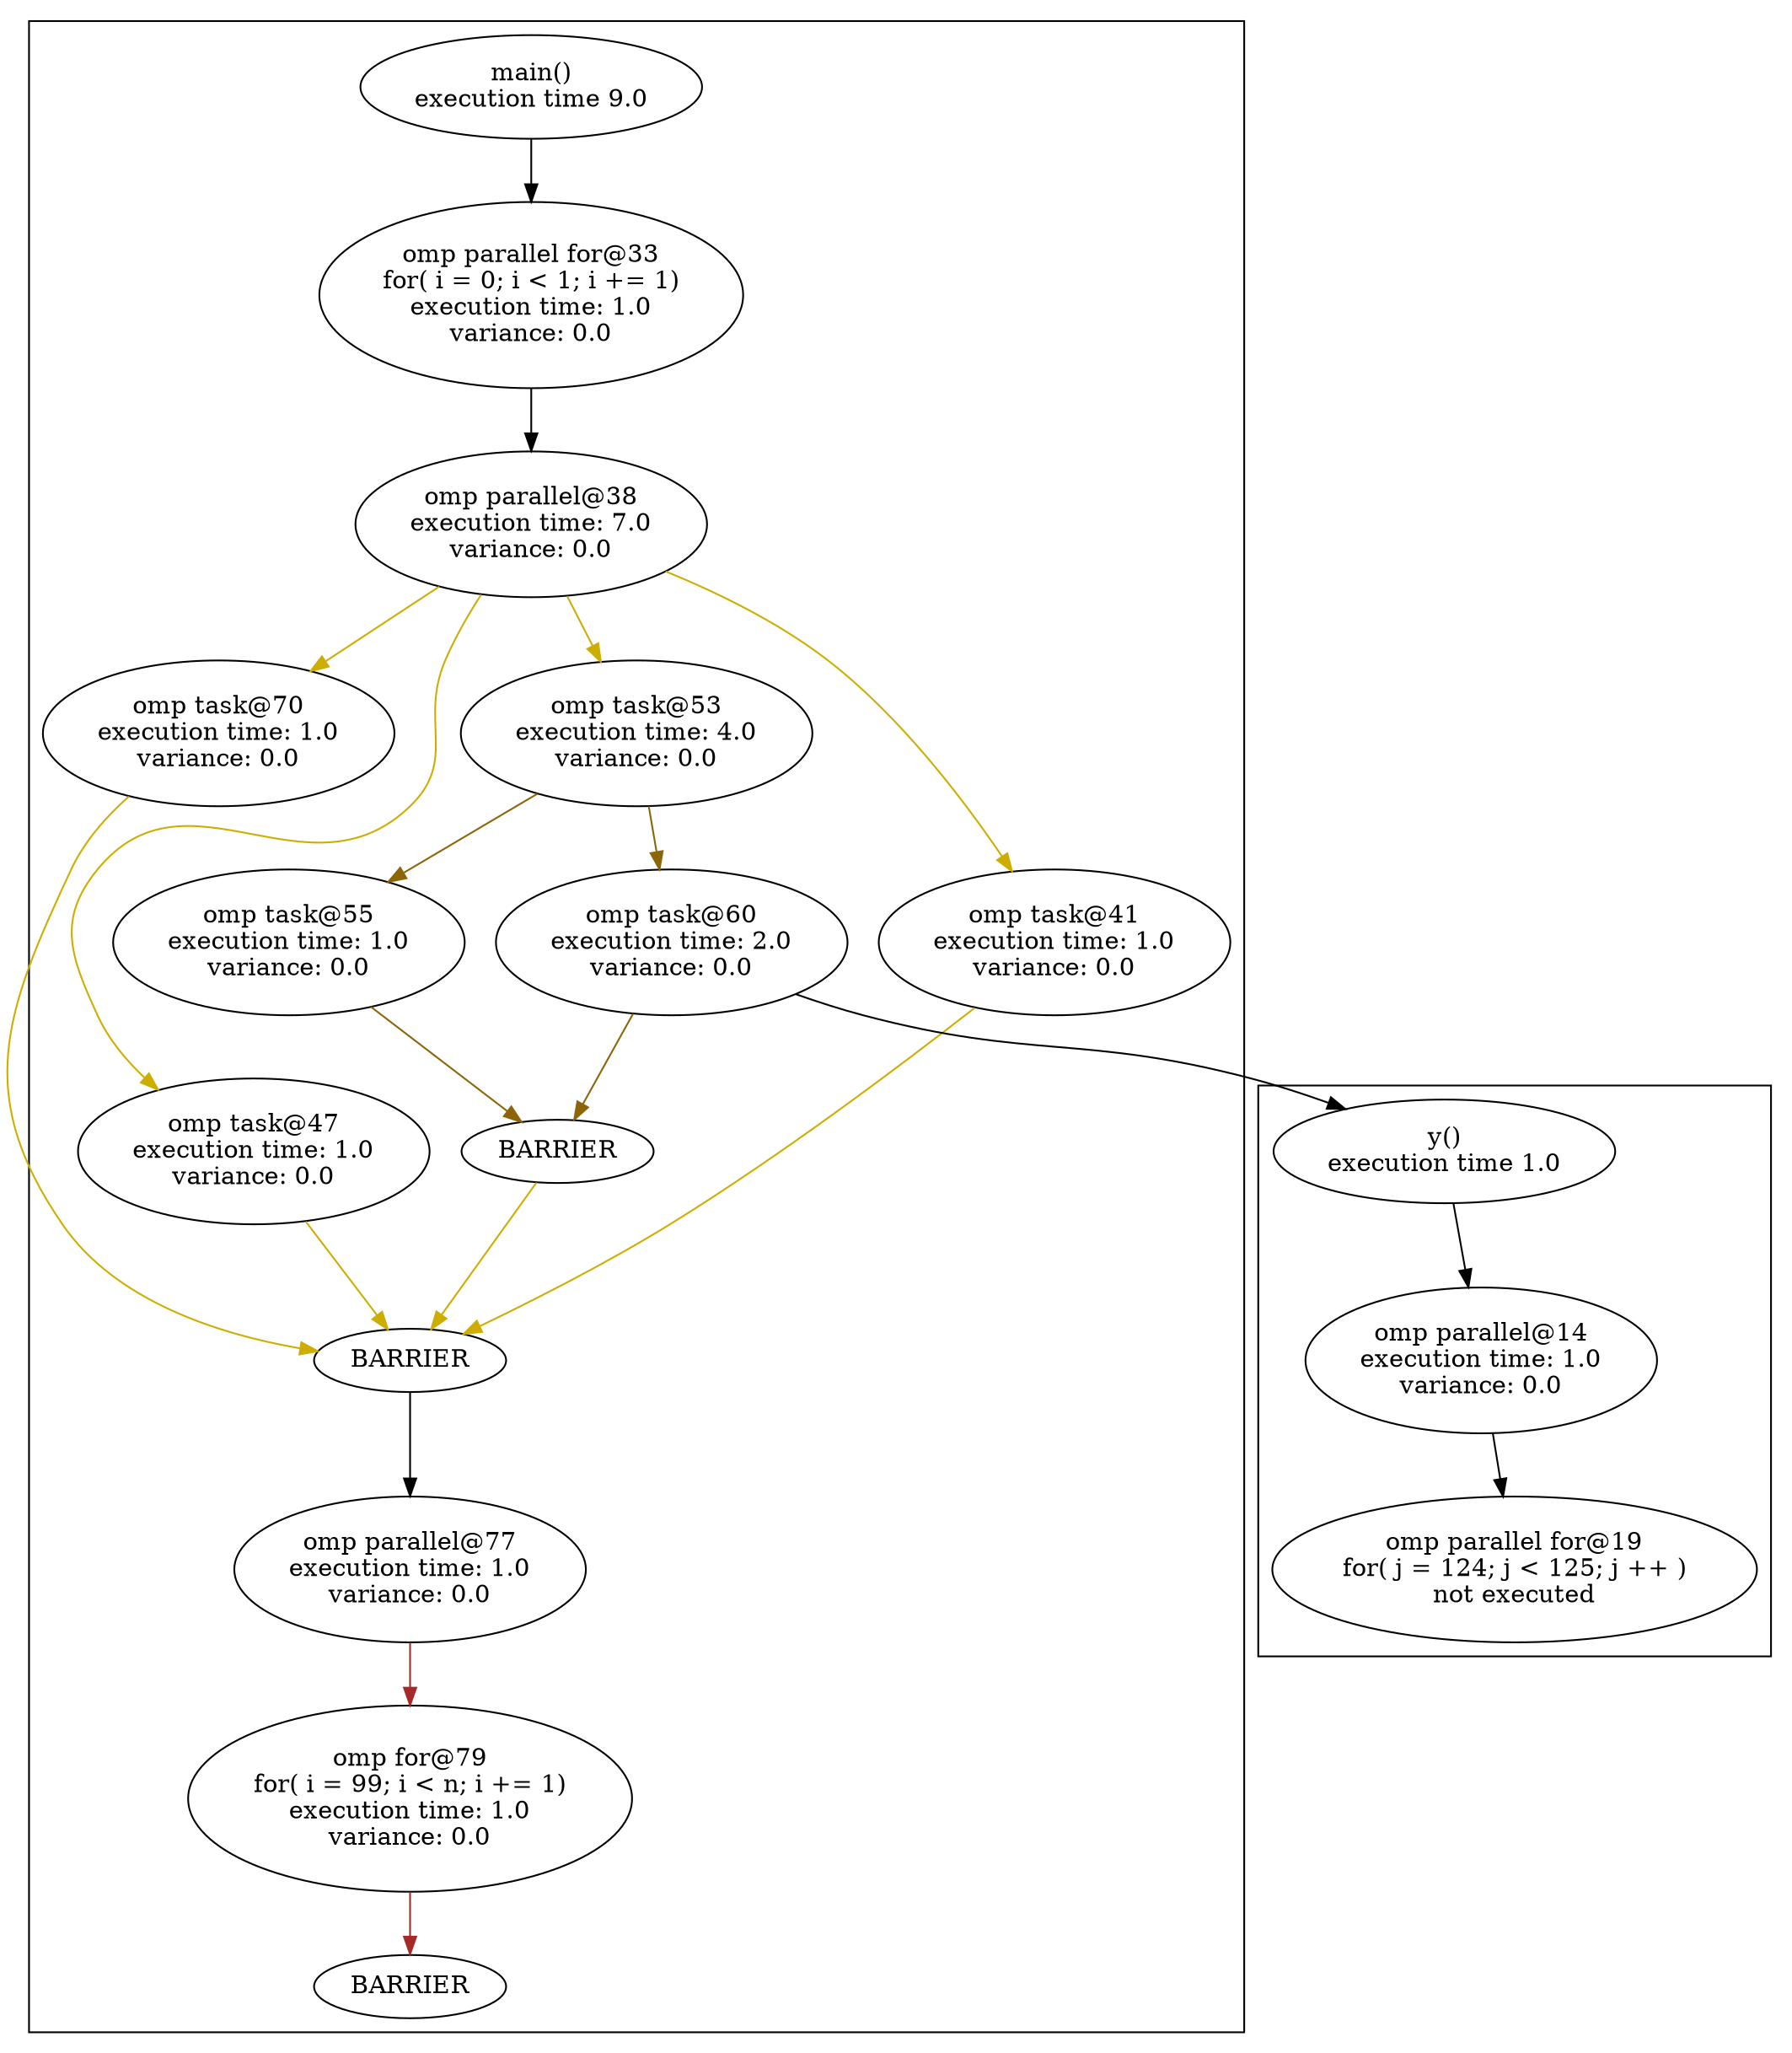 digraph G {
	graph [bb="0,0,895.01,1168",
		compound=true
	];
	node [label="\N"];
	subgraph cluster_0 {
		graph [bb="635.01,222,887.01,550"];
		19		 [height=1.1471,
			label="omp parallel for@19\nfor( j = 124; j < 125; j ++ )\nnot executed",
			pos="761.01,272",
			root=8,
			width=3.257];
		8		 [height=0.8171,
			label="y()\nexecution time 1.0",
			pos="729.01,512",
			root=8,
			width=2.3433];
		14		 [height=1.1471,
			label="omp parallel@14\nexecution time: 1.0\nvariance: 0.0",
			pos="745.01,392",
			root=8,
			width=2.4231];
		8 -> 14		 [pos="e,739.54,433.34 732.88,482.44 734.48,470.7 736.37,456.74 738.18,443.39"];
		14 -> 19		 [pos="e,755.52,313.5 750.47,350.72 751.66,341.99 752.92,332.65 754.15,323.58"];
	}
	subgraph cluster_1 {
		graph [bb="11.01,8,627.01,1160"];
		"38_end"		 [height=0.5,
			label=BARRIER,
			pos="205.01,392",
			root=26,
			width=1.4568];
		77		 [height=1.1471,
			label="omp parallel@77\nexecution time: 1.0\nvariance: 0.0",
			pos="205.01,272",
			root=26,
			width=2.4231];
		"38_end" -> 77		 [pos="e,205.01,313.39 205.01,373.84 205.01,360.58 205.01,341.51 205.01,323.52"];
		26		 [height=0.8171,
			label="main()\nexecution time 9.0",
			pos="265.01,1122",
			root=26,
			width=2.3433];
		33		 [height=1.4771,
			label="omp parallel for@33\nfor( i = 0; i < 1; i += 1)\nexecution time: 1.0\nvariance: 0.0",
			pos="265.01,1003",
			root=26,
			width=2.8425];
		26 -> 33		 [pos="e,265.01,1056.5 265.01,1092.4 265.01,1084.5 265.01,1075.7 265.01,1066.7"];
		38		 [height=1.1471,
			label="omp parallel@38\nexecution time: 7.0\nvariance: 0.0",
			pos="265.01,872",
			root=26,
			width=2.4231];
		47		 [height=1.1471,
			label="omp task@47\nexecution time: 1.0\nvariance: 0.0",
			pos="126.01,512",
			root=26,
			width=2.4231];
		38 -> 47		 [color=gold3,
			pos="e,80.479,547.63 240.53,832.06 233.81,820.17 227.01,806.84 222.01,794 208.08,758.24 229.16,737.12 202.01,710 152.89,660.94 93.074,\
728.45 50.01,674 26.852,644.72 35.836,624.54 50.01,590 55.289,577.14 63.871,565.27 73.404,554.91"];
		53		 [height=1.1471,
			label="omp task@53\nexecution time: 4.0\nvariance: 0.0",
			pos="318.01,752",
			root=26,
			width=2.4231];
		38 -> 53		 [color=gold3,
			pos="e,300.17,792.72 282.81,831.38 287.04,821.94 291.62,811.76 296.02,801.96"];
		41		 [height=1.1471,
			label="omp task@41\nexecution time: 1.0\nvariance: 0.0",
			pos="532.01,632",
			root=26,
			width=2.4231];
		38 -> 41		 [color=gold3,
			pos="e,510.46,672.1 331,844.92 358.46,832.12 389.56,814.92 414.01,794 451.48,761.95 483.75,715.79 505.03,681.11"];
		70		 [height=1.1471,
			label="omp task@70\nexecution time: 1.0\nvariance: 0.0",
			pos="106.01,752",
			root=26,
			width=2.4231];
		38 -> 70		 [color=gold3,
			pos="e,152.17,787.26 219.02,836.87 200.64,823.23 179.34,807.42 160.22,793.23"];
		79		 [height=1.4771,
			label="omp for@79\nfor( i = 99; i < n; i += 1)\nexecution time: 1.0\nvariance: 0.0",
			pos="205.01,141",
			root=26,
			width=2.9806];
		77 -> 79		 [color=brown,
			pos="e,205.01,194.64 205.01,230.54 205.01,222.36 205.01,213.58 205.01,204.84"];
		33 -> 38		 [pos="e,265.01,913.55 265.01,949.53 265.01,941 265.01,932.18 265.01,923.69"];
		47 -> "38_end"		 [color=gold3,
			pos="e,193.86,409.65 151.88,472.36 163.76,454.61 177.53,434.05 188.07,418.3"];
		60		 [height=1.1471,
			label="omp task@60\nexecution time: 2.0\nvariance: 0.0",
			pos="339.01,632",
			root=26,
			width=2.4231];
		53 -> 60		 [color=darkgoldenrod4,
			pos="e,331.8,673.5 325.18,710.72 326.73,701.99 328.39,692.65 330.01,683.58"];
		55		 [height=1.1471,
			label="omp task@55\nexecution time: 1.0\nvariance: 0.0",
			pos="146.01,632",
			root=26,
			width=2.4231];
		53 -> 55		 [color=darkgoldenrod4,
			pos="e,194.66,666.38 269.18,717.5 248.58,703.37 224.45,686.81 203.03,672.12"];
		41 -> "38_end"		 [color=gold3,
			pos="e,234.47,406.95 494.53,594.6 458.08,560.22 400.26,508.36 345.01,470 312.46,447.4 272.64,426.05 243.81,411.59"];
		"53_end"		 [height=0.5,
			label=BARRIER,
			pos="284.01,512",
			root=26,
			width=1.4568];
		60 -> "53_end"		 [color=darkgoldenrod4,
			pos="e,291.92,529.97 320.54,591.38 312.56,574.24 303.43,554.65 296.29,539.35"];
		55 -> "53_end"		 [color=darkgoldenrod4,
			pos="e,265.28,529.02 187.41,595.6 210.16,576.15 237.7,552.6 257.54,535.63"];
		"77_end"		 [height=0.5,
			label=BARRIER,
			pos="205.01,34",
			root=26,
			width=1.4568];
		70 -> "38_end"		 [color=gold3,
			pos="e,157.11,399.54 63.821,715.71 52.393,703.74 41.421,689.45 35.01,674 0.25601,590.23 -19.551,545.95 30.01,470 55.762,430.54 106.77,\
411.16 147.11,401.73"];
		"53_end" -> "38_end"		 [color=gold3,
			pos="e,216.36,409.95 272.86,494.34 259.64,474.6 237.48,441.49 222.09,418.51"];
		79 -> "77_end"		 [color=brown,
			pos="e,205.01,52.46 205.01,87.808 205.01,79.132 205.01,70.445 205.01,62.694"];
	}
	60 -> 8	 [pos="e,679.9,535.96 400.63,602.6 412.22,597.93 424.36,593.49 436.01,590 520.43,564.69 546.54,579.15 631.01,554 643.97,550.14 657.54,545.13 \
670.32,539.94"];
}
